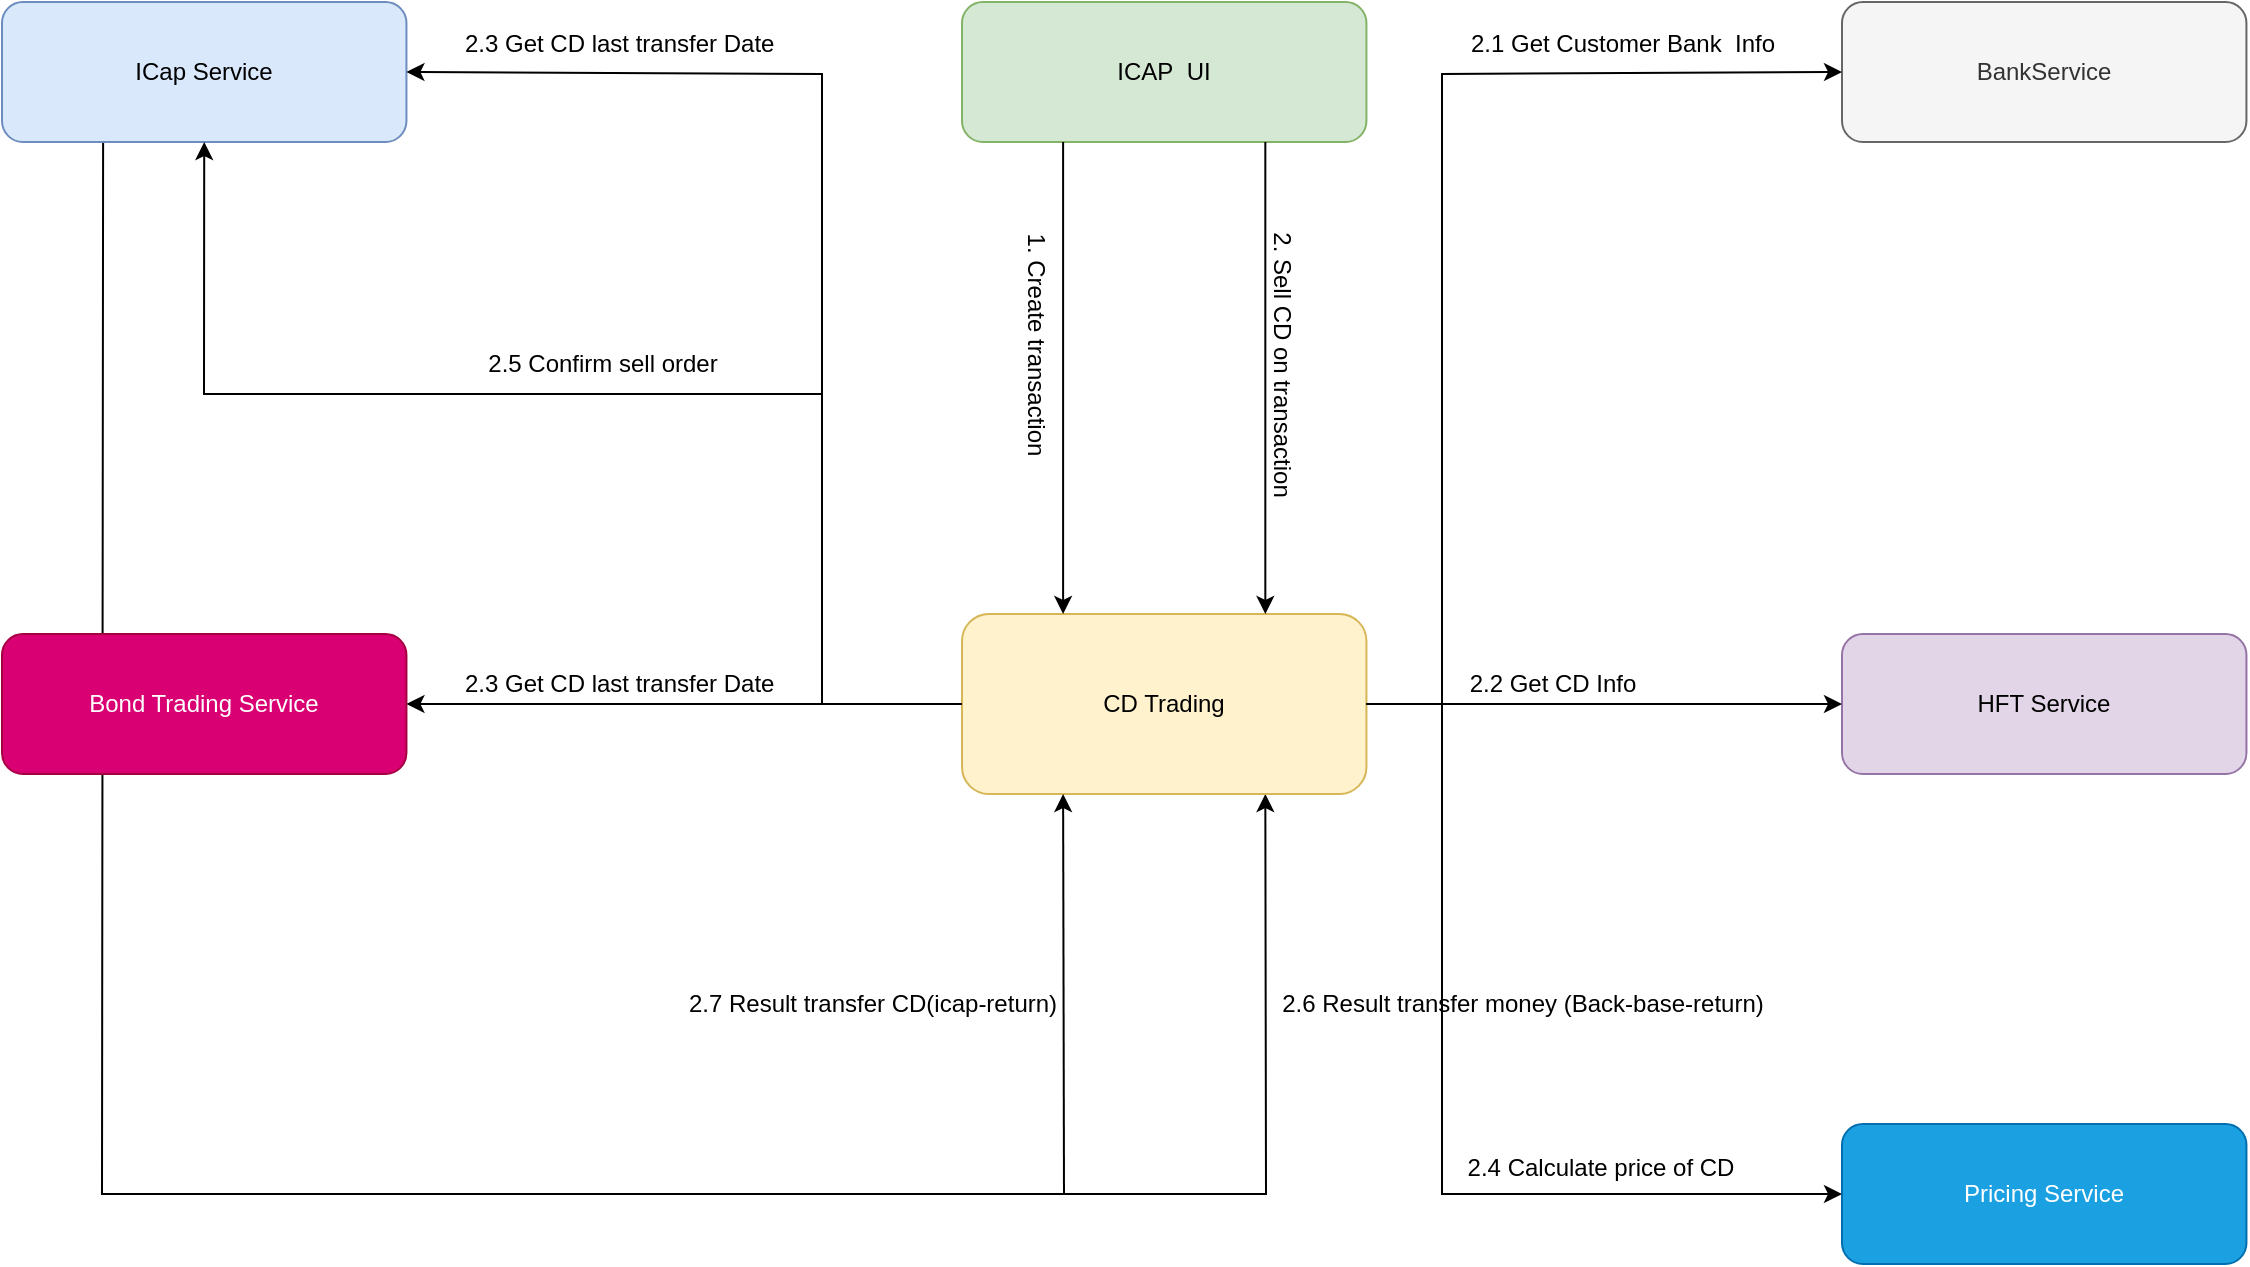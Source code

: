 <mxfile version="20.8.3" type="github">
  <diagram id="C5RBs43oDa-KdzZeNtuy" name="Page-1">
    <mxGraphModel dx="2189" dy="741" grid="1" gridSize="10" guides="1" tooltips="1" connect="1" arrows="1" fold="1" page="1" pageScale="1" pageWidth="827" pageHeight="1169" math="0" shadow="0">
      <root>
        <mxCell id="WIyWlLk6GJQsqaUBKTNV-0" />
        <mxCell id="WIyWlLk6GJQsqaUBKTNV-1" parent="WIyWlLk6GJQsqaUBKTNV-0" />
        <mxCell id="0CGPWR4gvbhz2c0YgLhU-25" value="" style="endArrow=classic;html=1;rounded=0;exitX=0.25;exitY=1;exitDx=0;exitDy=0;entryX=0.75;entryY=1;entryDx=0;entryDy=0;" edge="1" parent="WIyWlLk6GJQsqaUBKTNV-1" source="0CGPWR4gvbhz2c0YgLhU-15" target="0CGPWR4gvbhz2c0YgLhU-0">
          <mxGeometry width="50" height="50" relative="1" as="geometry">
            <mxPoint x="390" y="910" as="sourcePoint" />
            <mxPoint x="410" y="1160" as="targetPoint" />
            <Array as="points">
              <mxPoint x="-230" y="1160" />
              <mxPoint x="352" y="1160" />
            </Array>
          </mxGeometry>
        </mxCell>
        <mxCell id="0CGPWR4gvbhz2c0YgLhU-0" value="CD Trading" style="rounded=1;whiteSpace=wrap;html=1;fontSize=12;glass=0;strokeWidth=1;shadow=0;fillColor=#fff2cc;strokeColor=#d6b656;" vertex="1" parent="WIyWlLk6GJQsqaUBKTNV-1">
          <mxGeometry x="200" y="870" width="202.22" height="90" as="geometry" />
        </mxCell>
        <mxCell id="0CGPWR4gvbhz2c0YgLhU-1" value="ICAP&amp;nbsp; UI" style="rounded=1;whiteSpace=wrap;html=1;fontSize=12;glass=0;strokeWidth=1;shadow=0;fillColor=#d5e8d4;strokeColor=#82b366;" vertex="1" parent="WIyWlLk6GJQsqaUBKTNV-1">
          <mxGeometry x="200" y="564" width="202.22" height="70" as="geometry" />
        </mxCell>
        <mxCell id="0CGPWR4gvbhz2c0YgLhU-3" value="" style="endArrow=classic;html=1;rounded=0;exitX=0.75;exitY=1;exitDx=0;exitDy=0;entryX=0.75;entryY=0;entryDx=0;entryDy=0;" edge="1" parent="WIyWlLk6GJQsqaUBKTNV-1" source="0CGPWR4gvbhz2c0YgLhU-1" target="0CGPWR4gvbhz2c0YgLhU-0">
          <mxGeometry width="50" height="50" relative="1" as="geometry">
            <mxPoint x="390" y="600" as="sourcePoint" />
            <mxPoint x="440" y="550" as="targetPoint" />
          </mxGeometry>
        </mxCell>
        <mxCell id="0CGPWR4gvbhz2c0YgLhU-4" value="1. Create transaction" style="text;html=1;align=center;verticalAlign=middle;resizable=0;points=[];autosize=1;strokeColor=none;fillColor=none;rotation=90;" vertex="1" parent="WIyWlLk6GJQsqaUBKTNV-1">
          <mxGeometry x="172" y="720" width="130" height="30" as="geometry" />
        </mxCell>
        <mxCell id="0CGPWR4gvbhz2c0YgLhU-5" value="" style="endArrow=classic;html=1;rounded=0;entryX=0.25;entryY=0;entryDx=0;entryDy=0;exitX=0.25;exitY=1;exitDx=0;exitDy=0;" edge="1" parent="WIyWlLk6GJQsqaUBKTNV-1" source="0CGPWR4gvbhz2c0YgLhU-1" target="0CGPWR4gvbhz2c0YgLhU-0">
          <mxGeometry width="50" height="50" relative="1" as="geometry">
            <mxPoint x="300" y="650" as="sourcePoint" />
            <mxPoint x="311.11" y="890" as="targetPoint" />
          </mxGeometry>
        </mxCell>
        <mxCell id="0CGPWR4gvbhz2c0YgLhU-6" value="2. Sell CD on transaction" style="text;html=1;align=center;verticalAlign=middle;resizable=0;points=[];autosize=1;strokeColor=none;fillColor=none;rotation=90;" vertex="1" parent="WIyWlLk6GJQsqaUBKTNV-1">
          <mxGeometry x="280" y="730" width="160" height="30" as="geometry" />
        </mxCell>
        <mxCell id="0CGPWR4gvbhz2c0YgLhU-8" value="HFT Service" style="rounded=1;whiteSpace=wrap;html=1;fontSize=12;glass=0;strokeWidth=1;shadow=0;fillColor=#e1d5e7;strokeColor=#9673a6;" vertex="1" parent="WIyWlLk6GJQsqaUBKTNV-1">
          <mxGeometry x="640" y="880" width="202.22" height="70" as="geometry" />
        </mxCell>
        <mxCell id="0CGPWR4gvbhz2c0YgLhU-9" value="BankService" style="rounded=1;whiteSpace=wrap;html=1;fontSize=12;glass=0;strokeWidth=1;shadow=0;fillColor=#f5f5f5;strokeColor=#666666;fontColor=#333333;" vertex="1" parent="WIyWlLk6GJQsqaUBKTNV-1">
          <mxGeometry x="640" y="564" width="202.22" height="70" as="geometry" />
        </mxCell>
        <mxCell id="0CGPWR4gvbhz2c0YgLhU-11" value="" style="endArrow=classic;html=1;rounded=0;exitX=1;exitY=0.5;exitDx=0;exitDy=0;entryX=0;entryY=0.5;entryDx=0;entryDy=0;" edge="1" parent="WIyWlLk6GJQsqaUBKTNV-1" source="0CGPWR4gvbhz2c0YgLhU-0" target="0CGPWR4gvbhz2c0YgLhU-9">
          <mxGeometry width="50" height="50" relative="1" as="geometry">
            <mxPoint x="390" y="910" as="sourcePoint" />
            <mxPoint x="520" y="760" as="targetPoint" />
            <Array as="points">
              <mxPoint x="440" y="915" />
              <mxPoint x="440" y="600" />
            </Array>
          </mxGeometry>
        </mxCell>
        <mxCell id="0CGPWR4gvbhz2c0YgLhU-12" value="2.1 Get Customer Bank&amp;nbsp; Info" style="text;html=1;align=center;verticalAlign=middle;resizable=0;points=[];autosize=1;strokeColor=none;fillColor=none;" vertex="1" parent="WIyWlLk6GJQsqaUBKTNV-1">
          <mxGeometry x="440" y="570" width="180" height="30" as="geometry" />
        </mxCell>
        <mxCell id="0CGPWR4gvbhz2c0YgLhU-10" value="Bond Trading Service" style="rounded=1;whiteSpace=wrap;html=1;fontSize=12;glass=0;strokeWidth=1;shadow=0;fillColor=#d80073;fontColor=#ffffff;strokeColor=#A50040;" vertex="1" parent="WIyWlLk6GJQsqaUBKTNV-1">
          <mxGeometry x="-280" y="880" width="202.22" height="70" as="geometry" />
        </mxCell>
        <mxCell id="0CGPWR4gvbhz2c0YgLhU-13" value="" style="endArrow=classic;html=1;rounded=0;exitX=1;exitY=0.5;exitDx=0;exitDy=0;entryX=0;entryY=0.5;entryDx=0;entryDy=0;" edge="1" parent="WIyWlLk6GJQsqaUBKTNV-1" source="0CGPWR4gvbhz2c0YgLhU-0" target="0CGPWR4gvbhz2c0YgLhU-8">
          <mxGeometry width="50" height="50" relative="1" as="geometry">
            <mxPoint x="390" y="910" as="sourcePoint" />
            <mxPoint x="440" y="860" as="targetPoint" />
          </mxGeometry>
        </mxCell>
        <mxCell id="0CGPWR4gvbhz2c0YgLhU-14" value="2.2 Get CD Info" style="text;html=1;align=center;verticalAlign=middle;resizable=0;points=[];autosize=1;strokeColor=none;fillColor=none;" vertex="1" parent="WIyWlLk6GJQsqaUBKTNV-1">
          <mxGeometry x="440" y="890" width="110" height="30" as="geometry" />
        </mxCell>
        <mxCell id="0CGPWR4gvbhz2c0YgLhU-15" value="ICap Service" style="rounded=1;whiteSpace=wrap;html=1;fontSize=12;glass=0;strokeWidth=1;shadow=0;fillColor=#dae8fc;strokeColor=#6c8ebf;" vertex="1" parent="WIyWlLk6GJQsqaUBKTNV-1">
          <mxGeometry x="-280" y="564" width="202.22" height="70" as="geometry" />
        </mxCell>
        <mxCell id="0CGPWR4gvbhz2c0YgLhU-16" value="" style="endArrow=classic;html=1;rounded=0;exitX=0;exitY=0.5;exitDx=0;exitDy=0;" edge="1" parent="WIyWlLk6GJQsqaUBKTNV-1" source="0CGPWR4gvbhz2c0YgLhU-0" target="0CGPWR4gvbhz2c0YgLhU-10">
          <mxGeometry width="50" height="50" relative="1" as="geometry">
            <mxPoint x="390" y="970" as="sourcePoint" />
            <mxPoint x="440" y="920" as="targetPoint" />
          </mxGeometry>
        </mxCell>
        <mxCell id="0CGPWR4gvbhz2c0YgLhU-17" value="" style="endArrow=classic;html=1;rounded=0;exitX=0;exitY=0.5;exitDx=0;exitDy=0;entryX=1;entryY=0.5;entryDx=0;entryDy=0;" edge="1" parent="WIyWlLk6GJQsqaUBKTNV-1" source="0CGPWR4gvbhz2c0YgLhU-0" target="0CGPWR4gvbhz2c0YgLhU-15">
          <mxGeometry width="50" height="50" relative="1" as="geometry">
            <mxPoint x="390" y="970" as="sourcePoint" />
            <mxPoint x="130" y="570" as="targetPoint" />
            <Array as="points">
              <mxPoint x="130" y="915" />
              <mxPoint x="130" y="600" />
            </Array>
          </mxGeometry>
        </mxCell>
        <mxCell id="0CGPWR4gvbhz2c0YgLhU-18" value="2.3 Get CD last transfer Date&amp;nbsp;" style="text;html=1;align=center;verticalAlign=middle;resizable=0;points=[];autosize=1;strokeColor=none;fillColor=none;" vertex="1" parent="WIyWlLk6GJQsqaUBKTNV-1">
          <mxGeometry x="-60" y="570" width="180" height="30" as="geometry" />
        </mxCell>
        <mxCell id="0CGPWR4gvbhz2c0YgLhU-19" value="2.3 Get CD last transfer Date&amp;nbsp;" style="text;html=1;align=center;verticalAlign=middle;resizable=0;points=[];autosize=1;strokeColor=none;fillColor=none;" vertex="1" parent="WIyWlLk6GJQsqaUBKTNV-1">
          <mxGeometry x="-60" y="890" width="180" height="30" as="geometry" />
        </mxCell>
        <mxCell id="0CGPWR4gvbhz2c0YgLhU-20" value="Pricing Service" style="rounded=1;whiteSpace=wrap;html=1;fontSize=12;glass=0;strokeWidth=1;shadow=0;fillColor=#1ba1e2;fontColor=#ffffff;strokeColor=#006EAF;" vertex="1" parent="WIyWlLk6GJQsqaUBKTNV-1">
          <mxGeometry x="640" y="1125" width="202.22" height="70" as="geometry" />
        </mxCell>
        <mxCell id="0CGPWR4gvbhz2c0YgLhU-21" value="" style="endArrow=classic;html=1;rounded=0;entryX=0;entryY=0.5;entryDx=0;entryDy=0;exitX=1;exitY=0.5;exitDx=0;exitDy=0;" edge="1" parent="WIyWlLk6GJQsqaUBKTNV-1" source="0CGPWR4gvbhz2c0YgLhU-0" target="0CGPWR4gvbhz2c0YgLhU-20">
          <mxGeometry width="50" height="50" relative="1" as="geometry">
            <mxPoint x="440" y="920" as="sourcePoint" />
            <mxPoint x="440" y="920" as="targetPoint" />
            <Array as="points">
              <mxPoint x="440" y="915" />
              <mxPoint x="440" y="1160" />
            </Array>
          </mxGeometry>
        </mxCell>
        <mxCell id="0CGPWR4gvbhz2c0YgLhU-22" value="2.4 Calculate price of CD" style="text;html=1;align=center;verticalAlign=middle;resizable=0;points=[];autosize=1;strokeColor=none;fillColor=none;" vertex="1" parent="WIyWlLk6GJQsqaUBKTNV-1">
          <mxGeometry x="439" y="1132" width="160" height="30" as="geometry" />
        </mxCell>
        <mxCell id="0CGPWR4gvbhz2c0YgLhU-23" value="" style="endArrow=classic;html=1;rounded=0;exitX=0;exitY=0.5;exitDx=0;exitDy=0;entryX=0.5;entryY=1;entryDx=0;entryDy=0;" edge="1" parent="WIyWlLk6GJQsqaUBKTNV-1" source="0CGPWR4gvbhz2c0YgLhU-0" target="0CGPWR4gvbhz2c0YgLhU-15">
          <mxGeometry width="50" height="50" relative="1" as="geometry">
            <mxPoint x="390" y="910" as="sourcePoint" />
            <mxPoint x="440" y="860" as="targetPoint" />
            <Array as="points">
              <mxPoint x="130" y="915" />
              <mxPoint x="130" y="760" />
              <mxPoint x="-179" y="760" />
            </Array>
          </mxGeometry>
        </mxCell>
        <mxCell id="0CGPWR4gvbhz2c0YgLhU-24" value="2.5 Confirm sell order" style="text;html=1;align=center;verticalAlign=middle;resizable=0;points=[];autosize=1;strokeColor=none;fillColor=none;" vertex="1" parent="WIyWlLk6GJQsqaUBKTNV-1">
          <mxGeometry x="-50" y="730" width="140" height="30" as="geometry" />
        </mxCell>
        <mxCell id="0CGPWR4gvbhz2c0YgLhU-26" value="" style="endArrow=classic;html=1;rounded=0;entryX=0.25;entryY=1;entryDx=0;entryDy=0;" edge="1" parent="WIyWlLk6GJQsqaUBKTNV-1" target="0CGPWR4gvbhz2c0YgLhU-0">
          <mxGeometry width="50" height="50" relative="1" as="geometry">
            <mxPoint x="251" y="1160" as="sourcePoint" />
            <mxPoint x="440" y="860" as="targetPoint" />
          </mxGeometry>
        </mxCell>
        <mxCell id="0CGPWR4gvbhz2c0YgLhU-27" value="2.6 Result transfer money (Back-base-return)" style="text;html=1;align=center;verticalAlign=middle;resizable=0;points=[];autosize=1;strokeColor=none;fillColor=none;rotation=0;" vertex="1" parent="WIyWlLk6GJQsqaUBKTNV-1">
          <mxGeometry x="350" y="1050" width="260" height="30" as="geometry" />
        </mxCell>
        <mxCell id="0CGPWR4gvbhz2c0YgLhU-28" value="2.7 Result transfer CD(icap-return)" style="text;html=1;align=center;verticalAlign=middle;resizable=0;points=[];autosize=1;strokeColor=none;fillColor=none;rotation=0;" vertex="1" parent="WIyWlLk6GJQsqaUBKTNV-1">
          <mxGeometry x="50" y="1050" width="210" height="30" as="geometry" />
        </mxCell>
      </root>
    </mxGraphModel>
  </diagram>
</mxfile>
